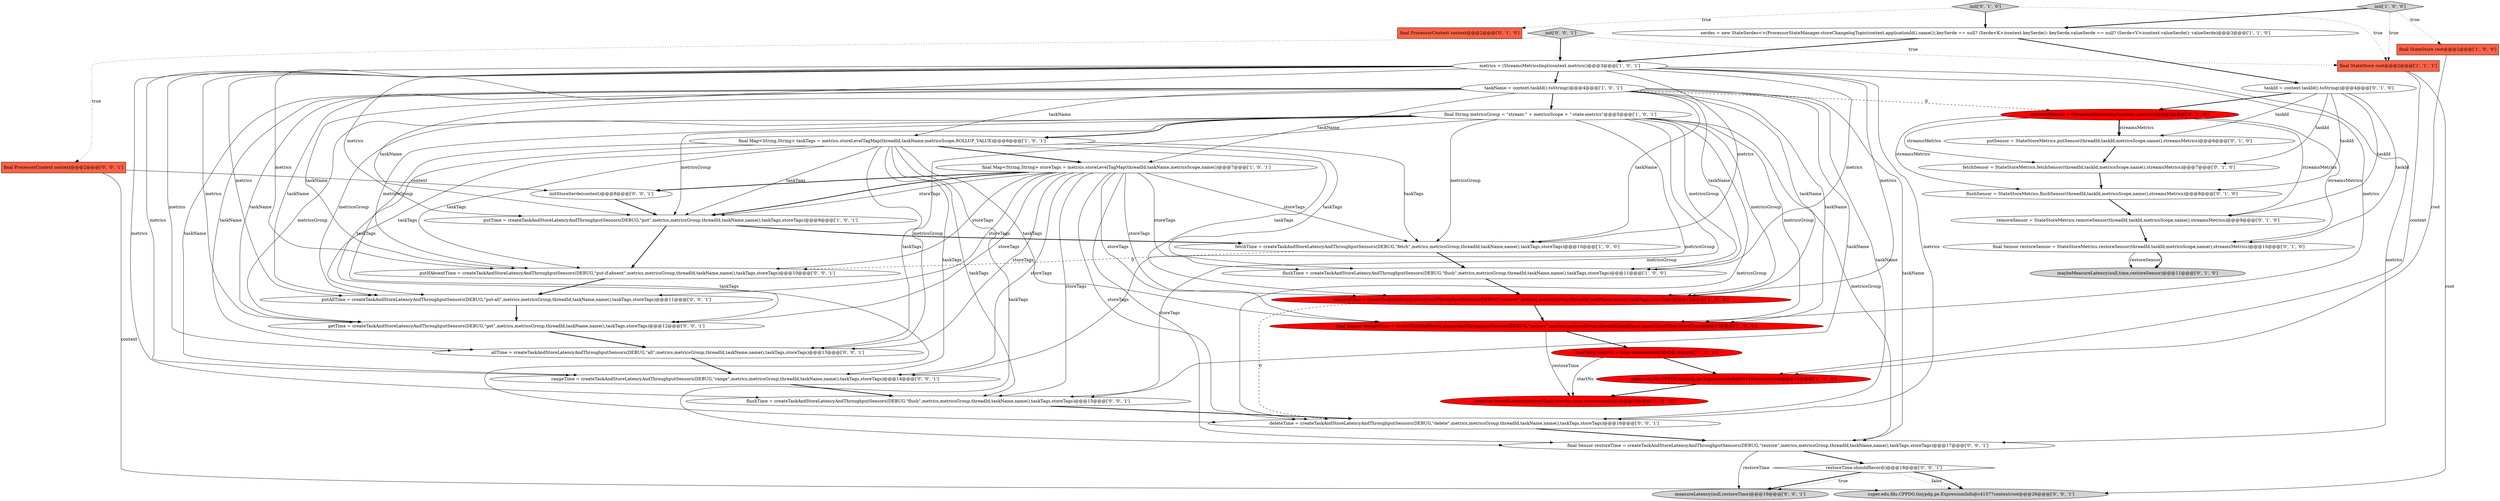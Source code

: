 digraph {
26 [style = filled, label = "final Sensor restoreSensor = StateStoreMetrics.restoreSensor(threadId,taskId,metricsScope,name(),streamsMetrics)@@@10@@@['0', '1', '0']", fillcolor = white, shape = ellipse image = "AAA0AAABBB2BBB"];
32 [style = filled, label = "rangeTime = createTaskAndStoreLatencyAndThroughputSensors(DEBUG,\"range\",metrics,metricsGroup,threadId,taskName,name(),taskTags,storeTags)@@@14@@@['0', '0', '1']", fillcolor = white, shape = ellipse image = "AAA0AAABBB3BBB"];
38 [style = filled, label = "flushTime = createTaskAndStoreLatencyAndThroughputSensors(DEBUG,\"flush\",metrics,metricsGroup,threadId,taskName,name(),taskTags,storeTags)@@@15@@@['0', '0', '1']", fillcolor = white, shape = ellipse image = "AAA0AAABBB3BBB"];
9 [style = filled, label = "final StateStore root@@@2@@@['1', '1', '1']", fillcolor = tomato, shape = box image = "AAA0AAABBB1BBB"];
34 [style = filled, label = "initStoreSerde(context)@@@8@@@['0', '0', '1']", fillcolor = white, shape = ellipse image = "AAA0AAABBB3BBB"];
36 [style = filled, label = "final Sensor restoreTime = createTaskAndStoreLatencyAndThroughputSensors(DEBUG,\"restore\",metrics,metricsGroup,threadId,taskName,name(),taskTags,storeTags)@@@17@@@['0', '0', '1']", fillcolor = white, shape = ellipse image = "AAA0AAABBB3BBB"];
21 [style = filled, label = "flushSensor = StateStoreMetrics.flushSensor(threadId,taskId,metricsScope,name(),streamsMetrics)@@@8@@@['0', '1', '0']", fillcolor = white, shape = ellipse image = "AAA0AAABBB2BBB"];
28 [style = filled, label = "putIfAbsentTime = createTaskAndStoreLatencyAndThroughputSensors(DEBUG,\"put-if-absent\",metrics,metricsGroup,threadId,taskName,name(),taskTags,storeTags)@@@10@@@['0', '0', '1']", fillcolor = white, shape = ellipse image = "AAA0AAABBB3BBB"];
12 [style = filled, label = "final Map<String,String> taskTags = metrics.storeLevelTagMap(threadId,taskName,metricsScope,ROLLUP_VALUE)@@@6@@@['1', '0', '1']", fillcolor = white, shape = ellipse image = "AAA0AAABBB1BBB"];
15 [style = filled, label = "flushTime = createTaskAndStoreLatencyAndThroughputSensors(DEBUG,\"flush\",metrics,metricsGroup,threadId,taskName,name(),taskTags,storeTags)@@@11@@@['1', '0', '0']", fillcolor = white, shape = ellipse image = "AAA0AAABBB1BBB"];
35 [style = filled, label = "putAllTime = createTaskAndStoreLatencyAndThroughputSensors(DEBUG,\"put-all\",metrics,metricsGroup,threadId,taskName,name(),taskTags,storeTags)@@@11@@@['0', '0', '1']", fillcolor = white, shape = ellipse image = "AAA0AAABBB3BBB"];
27 [style = filled, label = "deleteTime = createTaskAndStoreLatencyAndThroughputSensors(DEBUG,\"delete\",metrics,metricsGroup,threadId,taskName,name(),taskTags,storeTags)@@@16@@@['0', '0', '1']", fillcolor = white, shape = ellipse image = "AAA0AAABBB3BBB"];
20 [style = filled, label = "streamsMetrics = (StreamsMetricsImpl)context.metrics()@@@5@@@['0', '1', '0']", fillcolor = red, shape = ellipse image = "AAA1AAABBB2BBB"];
10 [style = filled, label = "final long startNs = time.nanoseconds()@@@14@@@['1', '0', '0']", fillcolor = red, shape = ellipse image = "AAA1AAABBB1BBB"];
37 [style = filled, label = "restoreTime.shouldRecord()@@@18@@@['0', '0', '1']", fillcolor = white, shape = diamond image = "AAA0AAABBB3BBB"];
39 [style = filled, label = "measureLatency(null,restoreTime)@@@19@@@['0', '0', '1']", fillcolor = lightgray, shape = ellipse image = "AAA0AAABBB3BBB"];
25 [style = filled, label = "init['0', '1', '0']", fillcolor = lightgray, shape = diamond image = "AAA0AAABBB2BBB"];
24 [style = filled, label = "taskId = context.taskId().toString()@@@4@@@['0', '1', '0']", fillcolor = white, shape = ellipse image = "AAA0AAABBB2BBB"];
19 [style = filled, label = "final ProcessorContext context@@@2@@@['0', '1', '0']", fillcolor = tomato, shape = box image = "AAA0AAABBB2BBB"];
23 [style = filled, label = "fetchSensor = StateStoreMetrics.fetchSensor(threadId,taskId,metricsScope,name(),streamsMetrics)@@@7@@@['0', '1', '0']", fillcolor = white, shape = ellipse image = "AAA0AAABBB2BBB"];
4 [style = filled, label = "final StateStore root@@@2@@@['1', '0', '0']", fillcolor = tomato, shape = box image = "AAA0AAABBB1BBB"];
17 [style = filled, label = "putSensor = StateStoreMetrics.putSensor(threadId,taskId,metricsScope,name(),streamsMetrics)@@@6@@@['0', '1', '0']", fillcolor = white, shape = ellipse image = "AAA0AAABBB2BBB"];
30 [style = filled, label = "allTime = createTaskAndStoreLatencyAndThroughputSensors(DEBUG,\"all\",metrics,metricsGroup,threadId,taskName,name(),taskTags,storeTags)@@@13@@@['0', '0', '1']", fillcolor = white, shape = ellipse image = "AAA0AAABBB3BBB"];
11 [style = filled, label = "fetchTime = createTaskAndStoreLatencyAndThroughputSensors(DEBUG,\"fetch\",metrics,metricsGroup,threadId,taskName,name(),taskTags,storeTags)@@@10@@@['1', '0', '0']", fillcolor = white, shape = ellipse image = "AAA0AAABBB1BBB"];
18 [style = filled, label = "maybeMeasureLatency(null,time,restoreSensor)@@@11@@@['0', '1', '0']", fillcolor = lightgray, shape = ellipse image = "AAA0AAABBB2BBB"];
6 [style = filled, label = "final String metricsGroup = \"stream-\" + metricsScope + \"-state-metrics\"@@@5@@@['1', '0', '1']", fillcolor = white, shape = ellipse image = "AAA0AAABBB1BBB"];
40 [style = filled, label = "super.edu.fdu.CPPDG.tinypdg.pe.ExpressionInfo@c41577contextroot@@@26@@@['0', '0', '1']", fillcolor = lightgray, shape = ellipse image = "AAA0AAABBB3BBB"];
7 [style = filled, label = "{metrics.recordLatency(restoreTime,startNs,time.nanoseconds())}@@@18@@@['1', '0', '0']", fillcolor = red, shape = ellipse image = "AAA1AAABBB1BBB"];
16 [style = filled, label = "final Map<String,String> storeTags = metrics.storeLevelTagMap(threadId,taskName,metricsScope,name())@@@7@@@['1', '0', '1']", fillcolor = white, shape = ellipse image = "AAA0AAABBB1BBB"];
0 [style = filled, label = "putTime = createTaskAndStoreLatencyAndThroughputSensors(DEBUG,\"put\",metrics,metricsGroup,threadId,taskName,name(),taskTags,storeTags)@@@9@@@['1', '0', '1']", fillcolor = white, shape = ellipse image = "AAA0AAABBB1BBB"];
1 [style = filled, label = "removeTime = createTaskAndStoreLatencyAndThroughputSensors(DEBUG,\"remove\",metrics,metricsGroup,threadId,taskName,name(),taskTags,storeTags)@@@12@@@['1', '0', '0']", fillcolor = red, shape = ellipse image = "AAA1AAABBB1BBB"];
13 [style = filled, label = "metrics = (StreamsMetricsImpl)context.metrics()@@@3@@@['1', '0', '1']", fillcolor = white, shape = ellipse image = "AAA0AAABBB1BBB"];
33 [style = filled, label = "final ProcessorContext context@@@2@@@['0', '0', '1']", fillcolor = tomato, shape = box image = "AAA0AAABBB3BBB"];
31 [style = filled, label = "getTime = createTaskAndStoreLatencyAndThroughputSensors(DEBUG,\"get\",metrics,metricsGroup,threadId,taskName,name(),taskTags,storeTags)@@@12@@@['0', '0', '1']", fillcolor = white, shape = ellipse image = "AAA0AAABBB3BBB"];
5 [style = filled, label = "taskName = context.taskId().toString()@@@4@@@['1', '0', '1']", fillcolor = white, shape = ellipse image = "AAA0AAABBB1BBB"];
22 [style = filled, label = "removeSensor = StateStoreMetrics.removeSensor(threadId,taskId,metricsScope,name(),streamsMetrics)@@@9@@@['0', '1', '0']", fillcolor = white, shape = ellipse image = "AAA0AAABBB2BBB"];
14 [style = filled, label = "init['1', '0', '0']", fillcolor = lightgray, shape = diamond image = "AAA0AAABBB1BBB"];
29 [style = filled, label = "init['0', '0', '1']", fillcolor = lightgray, shape = diamond image = "AAA0AAABBB3BBB"];
3 [style = filled, label = "serdes = new StateSerdes<>(ProcessorStateManager.storeChangelogTopic(context.applicationId(),name()),keySerde == null? (Serde<K>)context.keySerde(): keySerde,valueSerde == null? (Serde<V>)context.valueSerde(): valueSerde)@@@3@@@['1', '1', '0']", fillcolor = white, shape = ellipse image = "AAA0AAABBB1BBB"];
2 [style = filled, label = "super.edu.fdu.CPPDG.tinypdg.pe.ExpressionInfo@c4140acontextroot@@@16@@@['1', '0', '0']", fillcolor = red, shape = ellipse image = "AAA1AAABBB1BBB"];
8 [style = filled, label = "final Sensor restoreTime = createTaskAndStoreLatencyAndThroughputSensors(DEBUG,\"restore\",metrics,metricsGroup,threadId,taskName,name(),taskTags,storeTags)@@@13@@@['1', '0', '0']", fillcolor = red, shape = ellipse image = "AAA1AAABBB1BBB"];
14->3 [style = bold, label=""];
8->10 [style = bold, label=""];
6->1 [style = solid, label="metricsGroup"];
29->9 [style = dotted, label="true"];
16->0 [style = bold, label=""];
3->24 [style = bold, label=""];
5->28 [style = solid, label="taskName"];
12->36 [style = solid, label="taskTags"];
12->27 [style = solid, label="taskTags"];
1->27 [style = dashed, label="0"];
12->1 [style = solid, label="taskTags"];
5->16 [style = solid, label="taskName"];
16->15 [style = solid, label="storeTags"];
13->32 [style = solid, label="metrics"];
13->8 [style = solid, label="metrics"];
20->21 [style = solid, label="streamsMetrics"];
6->31 [style = solid, label="metricsGroup"];
6->30 [style = solid, label="metricsGroup"];
5->32 [style = solid, label="taskName"];
5->36 [style = solid, label="taskName"];
12->0 [style = solid, label="taskTags"];
5->30 [style = solid, label="taskName"];
31->30 [style = bold, label=""];
5->11 [style = solid, label="taskName"];
37->40 [style = dotted, label="false"];
13->27 [style = solid, label="metrics"];
24->17 [style = solid, label="taskId"];
20->23 [style = solid, label="streamsMetrics"];
9->40 [style = solid, label="root"];
24->26 [style = solid, label="taskId"];
25->19 [style = dotted, label="true"];
20->26 [style = solid, label="streamsMetrics"];
16->30 [style = solid, label="storeTags"];
6->11 [style = solid, label="metricsGroup"];
6->38 [style = solid, label="metricsGroup"];
35->31 [style = bold, label=""];
6->15 [style = solid, label="metricsGroup"];
16->27 [style = solid, label="storeTags"];
13->35 [style = solid, label="metrics"];
16->28 [style = solid, label="storeTags"];
16->35 [style = solid, label="storeTags"];
25->3 [style = bold, label=""];
5->15 [style = solid, label="taskName"];
33->34 [style = solid, label="context"];
16->34 [style = bold, label=""];
16->38 [style = solid, label="storeTags"];
34->0 [style = bold, label=""];
13->30 [style = solid, label="metrics"];
5->20 [style = dashed, label="0"];
5->1 [style = solid, label="taskName"];
6->36 [style = solid, label="metricsGroup"];
24->20 [style = bold, label=""];
12->31 [style = solid, label="taskTags"];
28->35 [style = bold, label=""];
5->6 [style = bold, label=""];
21->22 [style = bold, label=""];
13->36 [style = solid, label="metrics"];
12->28 [style = solid, label="taskTags"];
13->5 [style = bold, label=""];
20->22 [style = solid, label="streamsMetrics"];
10->2 [style = bold, label=""];
36->37 [style = bold, label=""];
5->31 [style = solid, label="taskName"];
14->4 [style = dotted, label="true"];
16->31 [style = solid, label="storeTags"];
5->8 [style = solid, label="taskName"];
13->38 [style = solid, label="metrics"];
24->23 [style = solid, label="taskId"];
16->32 [style = solid, label="storeTags"];
5->12 [style = solid, label="taskName"];
22->26 [style = bold, label=""];
1->8 [style = bold, label=""];
12->32 [style = solid, label="taskTags"];
24->22 [style = solid, label="taskId"];
38->27 [style = bold, label=""];
0->11 [style = bold, label=""];
5->27 [style = solid, label="taskName"];
30->32 [style = bold, label=""];
12->35 [style = solid, label="taskTags"];
24->21 [style = solid, label="taskId"];
16->11 [style = solid, label="storeTags"];
17->23 [style = bold, label=""];
33->40 [style = solid, label="context"];
13->0 [style = solid, label="metrics"];
5->38 [style = solid, label="taskName"];
5->35 [style = solid, label="taskName"];
13->28 [style = solid, label="metrics"];
6->32 [style = solid, label="metricsGroup"];
10->7 [style = solid, label="startNs"];
12->11 [style = solid, label="taskTags"];
6->35 [style = solid, label="metricsGroup"];
12->15 [style = solid, label="taskTags"];
16->36 [style = solid, label="storeTags"];
13->15 [style = solid, label="metrics"];
37->39 [style = bold, label=""];
8->7 [style = solid, label="restoreTime"];
12->38 [style = solid, label="taskTags"];
15->1 [style = bold, label=""];
6->12 [style = bold, label=""];
20->17 [style = bold, label=""];
27->36 [style = bold, label=""];
36->39 [style = solid, label="restoreTime"];
6->27 [style = solid, label="metricsGroup"];
6->28 [style = solid, label="metricsGroup"];
5->0 [style = solid, label="taskName"];
12->16 [style = bold, label=""];
13->1 [style = solid, label="metrics"];
13->11 [style = solid, label="metrics"];
11->15 [style = bold, label=""];
16->0 [style = solid, label="storeTags"];
4->2 [style = solid, label="root"];
16->8 [style = solid, label="storeTags"];
20->17 [style = solid, label="streamsMetrics"];
32->38 [style = bold, label=""];
11->28 [style = dashed, label="0"];
26->18 [style = solid, label="restoreSensor"];
6->0 [style = solid, label="metricsGroup"];
16->1 [style = solid, label="storeTags"];
25->9 [style = dotted, label="true"];
13->31 [style = solid, label="metrics"];
23->21 [style = bold, label=""];
9->2 [style = solid, label="context"];
37->39 [style = dotted, label="true"];
3->13 [style = bold, label=""];
12->8 [style = solid, label="taskTags"];
12->30 [style = solid, label="taskTags"];
29->33 [style = dotted, label="true"];
14->9 [style = dotted, label="true"];
2->7 [style = bold, label=""];
6->8 [style = solid, label="metricsGroup"];
37->40 [style = bold, label=""];
0->28 [style = bold, label=""];
26->18 [style = bold, label=""];
29->13 [style = bold, label=""];
}
